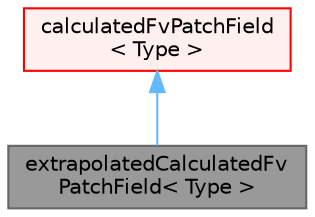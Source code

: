 digraph "extrapolatedCalculatedFvPatchField&lt; Type &gt;"
{
 // LATEX_PDF_SIZE
  bgcolor="transparent";
  edge [fontname=Helvetica,fontsize=10,labelfontname=Helvetica,labelfontsize=10];
  node [fontname=Helvetica,fontsize=10,shape=box,height=0.2,width=0.4];
  Node1 [id="Node000001",label="extrapolatedCalculatedFv\lPatchField\< Type \>",height=0.2,width=0.4,color="gray40", fillcolor="grey60", style="filled", fontcolor="black",tooltip="This boundary condition applies a zero-gradient condition from the patch internal field onto the patc..."];
  Node2 -> Node1 [id="edge1_Node000001_Node000002",dir="back",color="steelblue1",style="solid",tooltip=" "];
  Node2 [id="Node000002",label="calculatedFvPatchField\l\< Type \>",height=0.2,width=0.4,color="red", fillcolor="#FFF0F0", style="filled",URL="$classFoam_1_1calculatedFvPatchField.html",tooltip="This boundary condition is not designed to be evaluated; it is assmued that the value is assigned via..."];
}
